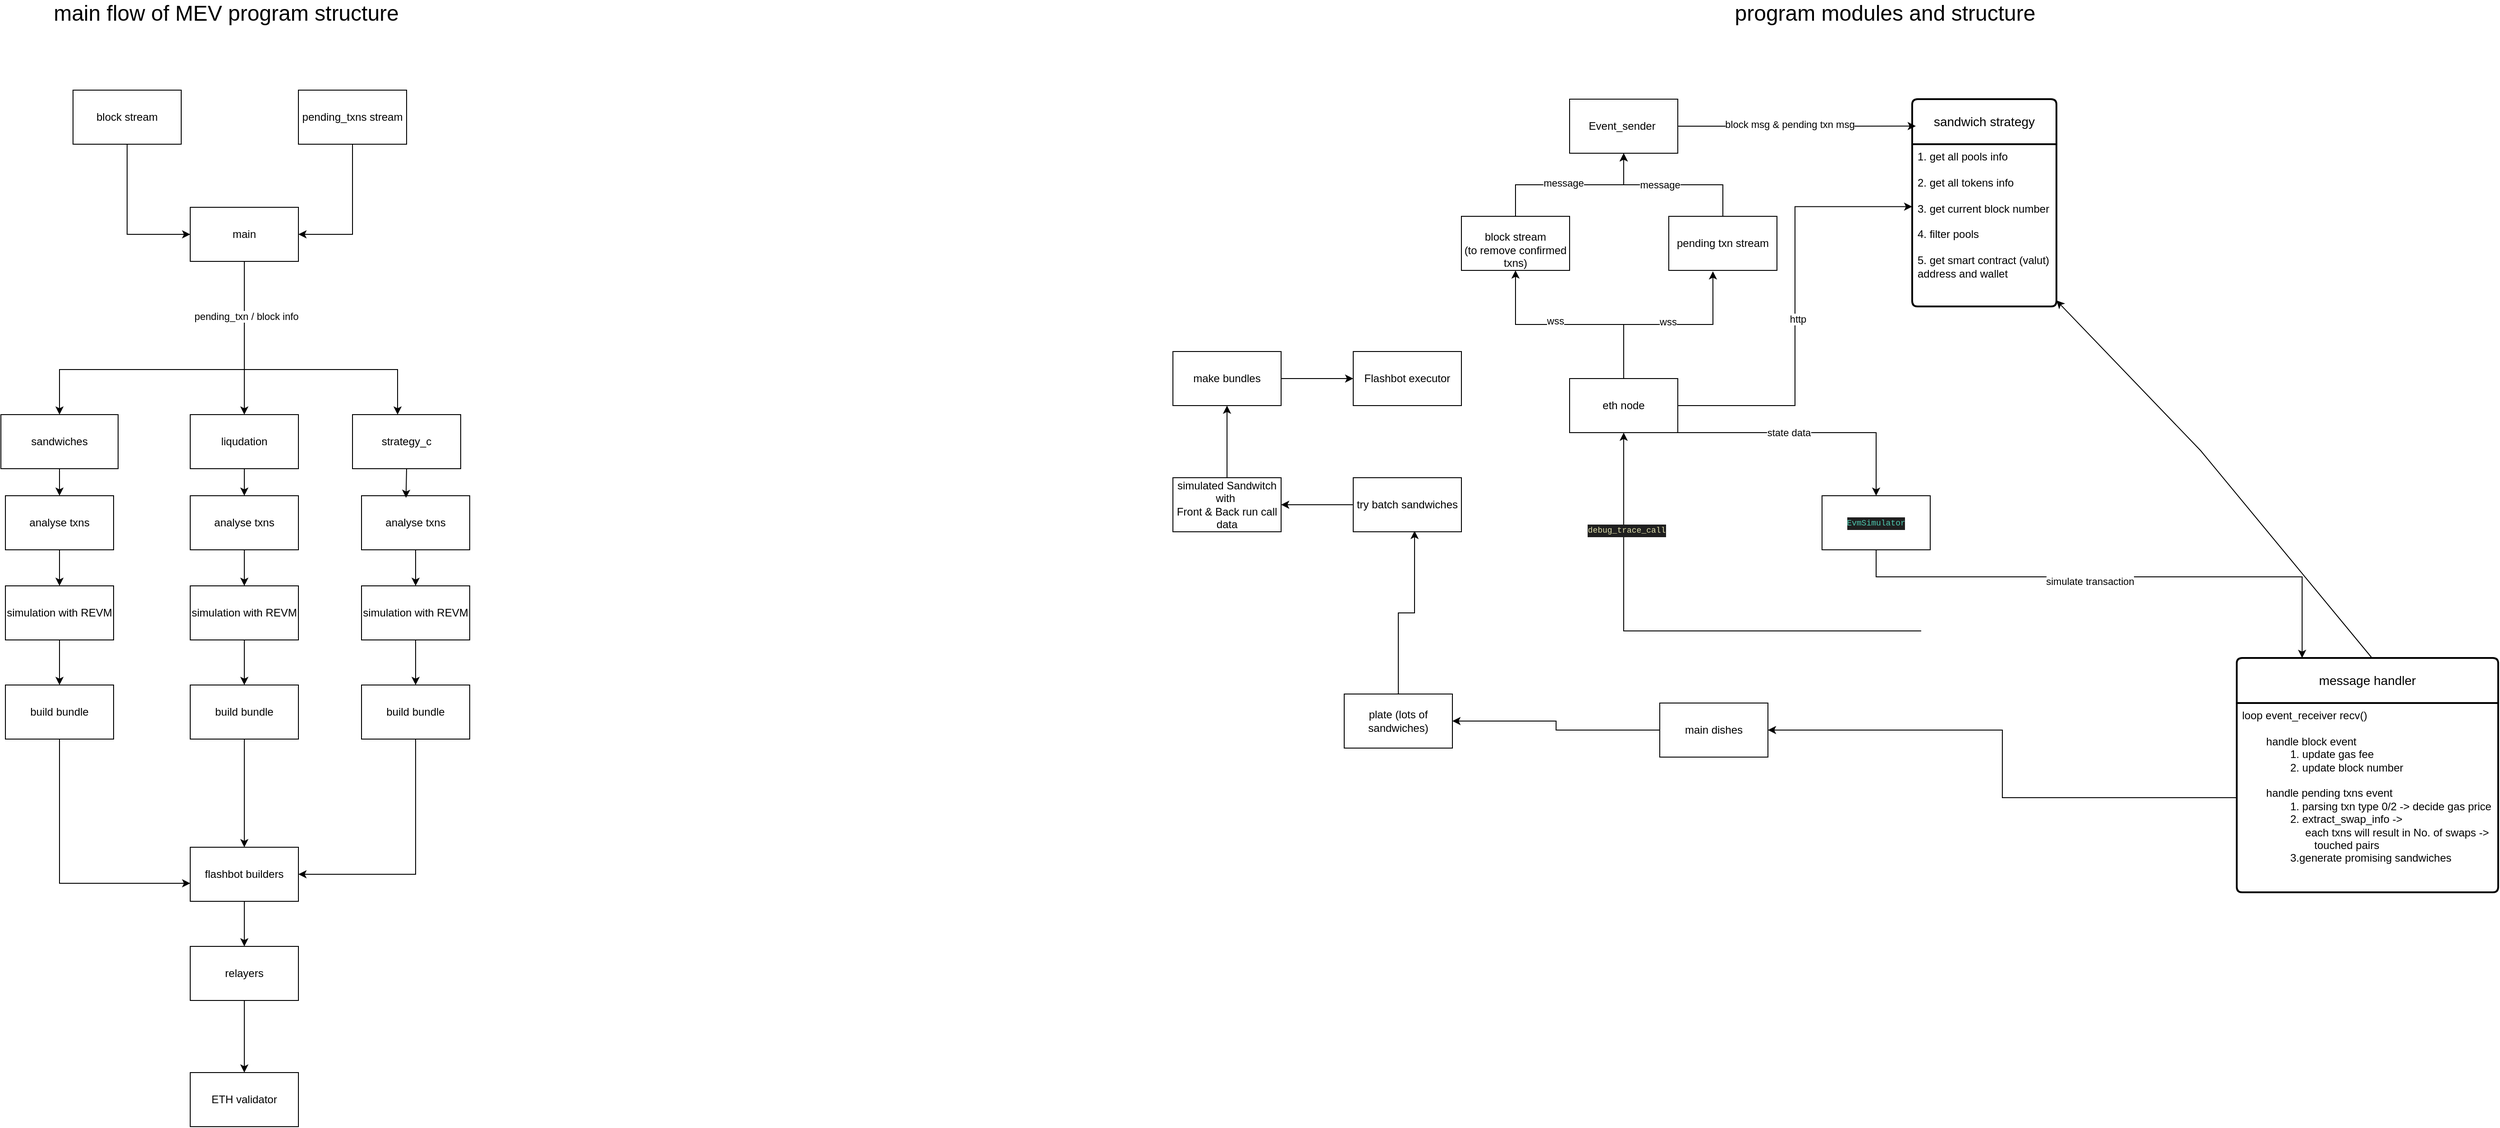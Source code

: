 <mxfile version="26.0.5">
  <diagram name="Page-1" id="zgckrhe_6N9PWMuFcXIP">
    <mxGraphModel dx="3059" dy="1893" grid="1" gridSize="10" guides="1" tooltips="1" connect="1" arrows="1" fold="1" page="1" pageScale="1" pageWidth="827" pageHeight="1169" math="0" shadow="0">
      <root>
        <mxCell id="0" />
        <mxCell id="1" parent="0" />
        <mxCell id="n855RKAs3QTDG8od7e2_-1" value="Event_sender&amp;nbsp;" style="rounded=0;whiteSpace=wrap;html=1;" parent="1" vertex="1">
          <mxGeometry x="100" y="60" width="120" height="60" as="geometry" />
        </mxCell>
        <mxCell id="n855RKAs3QTDG8od7e2_-8" style="edgeStyle=orthogonalEdgeStyle;rounded=0;orthogonalLoop=1;jettySize=auto;html=1;" parent="1" source="n855RKAs3QTDG8od7e2_-2" target="n855RKAs3QTDG8od7e2_-1" edge="1">
          <mxGeometry relative="1" as="geometry" />
        </mxCell>
        <mxCell id="n855RKAs3QTDG8od7e2_-11" value="message" style="edgeLabel;html=1;align=center;verticalAlign=middle;resizable=0;points=[];" parent="n855RKAs3QTDG8od7e2_-8" vertex="1" connectable="0">
          <mxGeometry x="0.167" relative="1" as="geometry">
            <mxPoint as="offset" />
          </mxGeometry>
        </mxCell>
        <mxCell id="n855RKAs3QTDG8od7e2_-2" value="pending txn stream" style="rounded=0;whiteSpace=wrap;html=1;" parent="1" vertex="1">
          <mxGeometry x="210" y="190" width="120" height="60" as="geometry" />
        </mxCell>
        <mxCell id="n855RKAs3QTDG8od7e2_-9" style="edgeStyle=orthogonalEdgeStyle;rounded=0;orthogonalLoop=1;jettySize=auto;html=1;" parent="1" source="n855RKAs3QTDG8od7e2_-3" target="n855RKAs3QTDG8od7e2_-1" edge="1">
          <mxGeometry relative="1" as="geometry" />
        </mxCell>
        <mxCell id="n855RKAs3QTDG8od7e2_-10" value="message" style="edgeLabel;html=1;align=center;verticalAlign=middle;resizable=0;points=[];" parent="n855RKAs3QTDG8od7e2_-9" vertex="1" connectable="0">
          <mxGeometry x="-0.074" y="2" relative="1" as="geometry">
            <mxPoint as="offset" />
          </mxGeometry>
        </mxCell>
        <mxCell id="n855RKAs3QTDG8od7e2_-3" value="&lt;br&gt;block stream&lt;div&gt;(to remove confirmed txns)&lt;/div&gt;" style="rounded=0;whiteSpace=wrap;html=1;" parent="1" vertex="1">
          <mxGeometry x="-20" y="190" width="120" height="60" as="geometry" />
        </mxCell>
        <mxCell id="n855RKAs3QTDG8od7e2_-6" style="edgeStyle=orthogonalEdgeStyle;rounded=0;orthogonalLoop=1;jettySize=auto;html=1;" parent="1" source="n855RKAs3QTDG8od7e2_-5" target="n855RKAs3QTDG8od7e2_-3" edge="1">
          <mxGeometry relative="1" as="geometry" />
        </mxCell>
        <mxCell id="n855RKAs3QTDG8od7e2_-20" value="wss" style="edgeLabel;html=1;align=center;verticalAlign=middle;resizable=0;points=[];" parent="n855RKAs3QTDG8od7e2_-6" vertex="1" connectable="0">
          <mxGeometry x="0.133" y="-4" relative="1" as="geometry">
            <mxPoint as="offset" />
          </mxGeometry>
        </mxCell>
        <mxCell id="pjb6bFIbFmet2o3GvCIe-5" value="" style="edgeStyle=orthogonalEdgeStyle;rounded=0;orthogonalLoop=1;jettySize=auto;html=1;" parent="1" source="n855RKAs3QTDG8od7e2_-5" target="pjb6bFIbFmet2o3GvCIe-4" edge="1">
          <mxGeometry relative="1" as="geometry">
            <Array as="points">
              <mxPoint x="440" y="430" />
            </Array>
          </mxGeometry>
        </mxCell>
        <mxCell id="pjb6bFIbFmet2o3GvCIe-6" value="state data" style="edgeLabel;html=1;align=center;verticalAlign=middle;resizable=0;points=[];" parent="pjb6bFIbFmet2o3GvCIe-5" vertex="1" connectable="0">
          <mxGeometry x="-0.155" relative="1" as="geometry">
            <mxPoint as="offset" />
          </mxGeometry>
        </mxCell>
        <mxCell id="n855RKAs3QTDG8od7e2_-5" value="eth node" style="rounded=0;whiteSpace=wrap;html=1;" parent="1" vertex="1">
          <mxGeometry x="100" y="370" width="120" height="60" as="geometry" />
        </mxCell>
        <mxCell id="n855RKAs3QTDG8od7e2_-7" style="edgeStyle=orthogonalEdgeStyle;rounded=0;orthogonalLoop=1;jettySize=auto;html=1;entryX=0.408;entryY=1.017;entryDx=0;entryDy=0;entryPerimeter=0;" parent="1" source="n855RKAs3QTDG8od7e2_-5" target="n855RKAs3QTDG8od7e2_-2" edge="1">
          <mxGeometry relative="1" as="geometry" />
        </mxCell>
        <mxCell id="n855RKAs3QTDG8od7e2_-21" value="wss" style="edgeLabel;html=1;align=center;verticalAlign=middle;resizable=0;points=[];" parent="n855RKAs3QTDG8od7e2_-7" vertex="1" connectable="0">
          <mxGeometry x="0.0" y="3" relative="1" as="geometry">
            <mxPoint as="offset" />
          </mxGeometry>
        </mxCell>
        <mxCell id="n855RKAs3QTDG8od7e2_-12" value="sandwich strategy" style="swimlane;childLayout=stackLayout;horizontal=1;startSize=50;horizontalStack=0;rounded=1;fontSize=14;fontStyle=0;strokeWidth=2;resizeParent=0;resizeLast=1;shadow=0;dashed=0;align=center;arcSize=4;whiteSpace=wrap;html=1;" parent="1" vertex="1">
          <mxGeometry x="480" y="60" width="160" height="230" as="geometry" />
        </mxCell>
        <mxCell id="n855RKAs3QTDG8od7e2_-13" value="1. get all pools info&lt;div&gt;&lt;br&gt;&lt;div&gt;2. get all tokens info&lt;/div&gt;&lt;div&gt;&lt;br&gt;&lt;/div&gt;&lt;div&gt;3. get current block number&lt;/div&gt;&lt;div&gt;&amp;nbsp;&lt;/div&gt;&lt;div&gt;4. filter pools&lt;/div&gt;&lt;div&gt;&lt;br&gt;&lt;/div&gt;&lt;div&gt;5. get smart contract (valut)&amp;nbsp;&lt;/div&gt;&lt;div&gt;address and wallet&lt;/div&gt;&lt;/div&gt;" style="align=left;strokeColor=none;fillColor=none;spacingLeft=4;fontSize=12;verticalAlign=top;resizable=0;rotatable=0;part=1;html=1;" parent="n855RKAs3QTDG8od7e2_-12" vertex="1">
          <mxGeometry y="50" width="160" height="180" as="geometry" />
        </mxCell>
        <mxCell id="n855RKAs3QTDG8od7e2_-18" style="edgeStyle=orthogonalEdgeStyle;rounded=0;orthogonalLoop=1;jettySize=auto;html=1;entryX=0.025;entryY=0.13;entryDx=0;entryDy=0;entryPerimeter=0;" parent="1" source="n855RKAs3QTDG8od7e2_-1" target="n855RKAs3QTDG8od7e2_-12" edge="1">
          <mxGeometry relative="1" as="geometry" />
        </mxCell>
        <mxCell id="n855RKAs3QTDG8od7e2_-19" value="block msg &amp;amp; pending txn msg" style="edgeLabel;html=1;align=center;verticalAlign=middle;resizable=0;points=[];" parent="n855RKAs3QTDG8od7e2_-18" vertex="1" connectable="0">
          <mxGeometry x="-0.046" y="2" relative="1" as="geometry">
            <mxPoint x="-2" as="offset" />
          </mxGeometry>
        </mxCell>
        <mxCell id="n855RKAs3QTDG8od7e2_-41" style="rounded=0;orthogonalLoop=1;jettySize=auto;html=1;" parent="1" source="n855RKAs3QTDG8od7e2_-39" target="n855RKAs3QTDG8od7e2_-13" edge="1">
          <mxGeometry relative="1" as="geometry">
            <Array as="points">
              <mxPoint x="990" y="680" />
              <mxPoint x="800" y="450" />
            </Array>
          </mxGeometry>
        </mxCell>
        <mxCell id="pjb6bFIbFmet2o3GvCIe-1" style="edgeStyle=orthogonalEdgeStyle;rounded=0;orthogonalLoop=1;jettySize=auto;html=1;entryX=0.5;entryY=1;entryDx=0;entryDy=0;" parent="1" target="n855RKAs3QTDG8od7e2_-5" edge="1">
          <mxGeometry relative="1" as="geometry">
            <mxPoint x="490" y="650" as="sourcePoint" />
            <Array as="points">
              <mxPoint x="160" y="650" />
            </Array>
          </mxGeometry>
        </mxCell>
        <mxCell id="pjb6bFIbFmet2o3GvCIe-2" value="&lt;div style=&quot;color: rgb(204, 204, 204); background-color: rgb(31, 31, 31); font-family: Menlo, Monaco, &amp;quot;Courier New&amp;quot;, monospace; font-size: 9px; line-height: 14px; white-space-collapse: preserve;&quot;&gt;&lt;span style=&quot;color: #dcdcaa;&quot;&gt;debug_trace_call&lt;/span&gt;&lt;/div&gt;" style="edgeLabel;html=1;align=center;verticalAlign=middle;resizable=0;points=[];" parent="pjb6bFIbFmet2o3GvCIe-1" vertex="1" connectable="0">
          <mxGeometry x="0.61" y="-2" relative="1" as="geometry">
            <mxPoint x="1" as="offset" />
          </mxGeometry>
        </mxCell>
        <mxCell id="n855RKAs3QTDG8od7e2_-39" value="message handler" style="swimlane;childLayout=stackLayout;horizontal=1;startSize=50;horizontalStack=0;rounded=1;fontSize=14;fontStyle=0;strokeWidth=2;resizeParent=0;resizeLast=1;shadow=0;dashed=0;align=center;arcSize=4;whiteSpace=wrap;html=1;" parent="1" vertex="1">
          <mxGeometry x="840" y="680" width="290" height="260" as="geometry" />
        </mxCell>
        <mxCell id="n855RKAs3QTDG8od7e2_-40" value="loop event_receiver recv()&lt;div&gt;&lt;span style=&quot;white-space: pre;&quot;&gt;&#x9;&lt;/span&gt;&lt;br&gt;&lt;/div&gt;&lt;div&gt;&lt;span style=&quot;white-space: pre;&quot;&gt;&#x9;&lt;/span&gt;handle block event&lt;br&gt;&lt;/div&gt;&lt;div&gt;&lt;span style=&quot;white-space: pre;&quot;&gt;&#x9;&lt;/span&gt;&lt;span style=&quot;white-space: pre;&quot;&gt;&#x9;&lt;/span&gt;1. update gas fee&lt;br&gt;&lt;/div&gt;&lt;div&gt;&lt;span style=&quot;white-space: pre;&quot;&gt;&#x9;&lt;/span&gt;&lt;span style=&quot;white-space: pre;&quot;&gt;&#x9;&lt;/span&gt;2. update block number&lt;br&gt;&lt;/div&gt;&lt;div&gt;&lt;br&gt;&lt;/div&gt;&lt;div&gt;&lt;span style=&quot;white-space: pre;&quot;&gt;&#x9;&lt;/span&gt;handle pending txns event&lt;br&gt;&lt;/div&gt;&lt;div&gt;&lt;span style=&quot;white-space: pre;&quot;&gt;&#x9;&lt;/span&gt;&lt;span style=&quot;white-space: pre;&quot;&gt;&#x9;&lt;/span&gt;1. parsing txn type 0/2 -&amp;gt; decide gas price&amp;nbsp;&lt;/div&gt;&lt;div&gt;&lt;span style=&quot;white-space: pre;&quot;&gt;&#x9;&lt;/span&gt;&lt;span style=&quot;white-space: pre;&quot;&gt;&#x9;&lt;/span&gt;2. extract_swap_info -&amp;gt;&lt;br&gt;&lt;span style=&quot;white-space: pre;&quot;&gt;&#x9;&lt;/span&gt;&lt;span style=&quot;white-space: pre;&quot;&gt;&#x9;&lt;/span&gt;&amp;nbsp; &amp;nbsp; &amp;nbsp;each txns will result in No. of swaps -&amp;gt;&lt;br&gt;&lt;span style=&quot;white-space: pre;&quot;&gt;&#x9;&lt;/span&gt;&lt;span style=&quot;white-space: pre;&quot;&gt;&#x9;&lt;/span&gt;&lt;span style=&quot;white-space: pre;&quot;&gt;&#x9;&lt;/span&gt;touched pairs&lt;br&gt;&lt;/div&gt;&lt;div&gt;&lt;span style=&quot;white-space: pre;&quot;&gt;&#x9;&lt;/span&gt;&lt;span style=&quot;white-space: pre;&quot;&gt;&#x9;&lt;/span&gt;3.generate promising sandwiches&lt;br&gt;&lt;/div&gt;" style="align=left;strokeColor=none;fillColor=none;spacingLeft=4;fontSize=12;verticalAlign=top;resizable=0;rotatable=0;part=1;html=1;" parent="n855RKAs3QTDG8od7e2_-39" vertex="1">
          <mxGeometry y="50" width="290" height="210" as="geometry" />
        </mxCell>
        <mxCell id="n855RKAs3QTDG8od7e2_-46" style="edgeStyle=orthogonalEdgeStyle;rounded=0;orthogonalLoop=1;jettySize=auto;html=1;entryX=1;entryY=0.5;entryDx=0;entryDy=0;" parent="1" source="n855RKAs3QTDG8od7e2_-43" target="n855RKAs3QTDG8od7e2_-44" edge="1">
          <mxGeometry relative="1" as="geometry" />
        </mxCell>
        <mxCell id="n855RKAs3QTDG8od7e2_-43" value="main dishes" style="rounded=0;whiteSpace=wrap;html=1;" parent="1" vertex="1">
          <mxGeometry x="200" y="730" width="120" height="60" as="geometry" />
        </mxCell>
        <mxCell id="n855RKAs3QTDG8od7e2_-44" value="plate (lots of sandwiches)" style="rounded=0;whiteSpace=wrap;html=1;" parent="1" vertex="1">
          <mxGeometry x="-150" y="720" width="120" height="60" as="geometry" />
        </mxCell>
        <mxCell id="n855RKAs3QTDG8od7e2_-45" style="edgeStyle=orthogonalEdgeStyle;rounded=0;orthogonalLoop=1;jettySize=auto;html=1;" parent="1" source="n855RKAs3QTDG8od7e2_-40" target="n855RKAs3QTDG8od7e2_-43" edge="1">
          <mxGeometry relative="1" as="geometry" />
        </mxCell>
        <mxCell id="n855RKAs3QTDG8od7e2_-51" value="" style="edgeStyle=orthogonalEdgeStyle;rounded=0;orthogonalLoop=1;jettySize=auto;html=1;" parent="1" source="n855RKAs3QTDG8od7e2_-47" target="n855RKAs3QTDG8od7e2_-50" edge="1">
          <mxGeometry relative="1" as="geometry" />
        </mxCell>
        <mxCell id="n855RKAs3QTDG8od7e2_-47" value="try batch sandwiches" style="rounded=0;whiteSpace=wrap;html=1;" parent="1" vertex="1">
          <mxGeometry x="-140" y="480" width="120" height="60" as="geometry" />
        </mxCell>
        <mxCell id="n855RKAs3QTDG8od7e2_-48" style="edgeStyle=orthogonalEdgeStyle;rounded=0;orthogonalLoop=1;jettySize=auto;html=1;entryX=0.567;entryY=0.983;entryDx=0;entryDy=0;entryPerimeter=0;" parent="1" source="n855RKAs3QTDG8od7e2_-44" target="n855RKAs3QTDG8od7e2_-47" edge="1">
          <mxGeometry relative="1" as="geometry" />
        </mxCell>
        <mxCell id="n855RKAs3QTDG8od7e2_-53" value="" style="edgeStyle=orthogonalEdgeStyle;rounded=0;orthogonalLoop=1;jettySize=auto;html=1;" parent="1" source="n855RKAs3QTDG8od7e2_-50" target="n855RKAs3QTDG8od7e2_-52" edge="1">
          <mxGeometry relative="1" as="geometry" />
        </mxCell>
        <mxCell id="n855RKAs3QTDG8od7e2_-50" value="simulated Sandwitch&lt;div&gt;with&amp;nbsp;&lt;/div&gt;&lt;div&gt;Front &amp;amp; Back run call data&lt;/div&gt;" style="whiteSpace=wrap;html=1;rounded=0;" parent="1" vertex="1">
          <mxGeometry x="-340" y="480" width="120" height="60" as="geometry" />
        </mxCell>
        <mxCell id="n855RKAs3QTDG8od7e2_-55" value="" style="edgeStyle=orthogonalEdgeStyle;rounded=0;orthogonalLoop=1;jettySize=auto;html=1;" parent="1" source="n855RKAs3QTDG8od7e2_-52" target="n855RKAs3QTDG8od7e2_-54" edge="1">
          <mxGeometry relative="1" as="geometry" />
        </mxCell>
        <mxCell id="n855RKAs3QTDG8od7e2_-52" value="make bundles" style="whiteSpace=wrap;html=1;rounded=0;" parent="1" vertex="1">
          <mxGeometry x="-340" y="340" width="120" height="60" as="geometry" />
        </mxCell>
        <mxCell id="n855RKAs3QTDG8od7e2_-54" value="Flashbot executor" style="whiteSpace=wrap;html=1;rounded=0;" parent="1" vertex="1">
          <mxGeometry x="-140" y="340" width="120" height="60" as="geometry" />
        </mxCell>
        <mxCell id="XTHhTMcUDwwYFkBCdSp1-2" style="edgeStyle=orthogonalEdgeStyle;rounded=0;orthogonalLoop=1;jettySize=auto;html=1;entryX=0;entryY=0.385;entryDx=0;entryDy=0;entryPerimeter=0;" parent="1" source="n855RKAs3QTDG8od7e2_-5" target="n855RKAs3QTDG8od7e2_-13" edge="1">
          <mxGeometry relative="1" as="geometry" />
        </mxCell>
        <mxCell id="XTHhTMcUDwwYFkBCdSp1-3" value="http" style="edgeLabel;html=1;align=center;verticalAlign=middle;resizable=0;points=[];" parent="XTHhTMcUDwwYFkBCdSp1-2" vertex="1" connectable="0">
          <mxGeometry x="-0.058" y="-3" relative="1" as="geometry">
            <mxPoint as="offset" />
          </mxGeometry>
        </mxCell>
        <mxCell id="pjb6bFIbFmet2o3GvCIe-7" style="edgeStyle=orthogonalEdgeStyle;rounded=0;orthogonalLoop=1;jettySize=auto;html=1;entryX=0.25;entryY=0;entryDx=0;entryDy=0;" parent="1" source="pjb6bFIbFmet2o3GvCIe-4" target="n855RKAs3QTDG8od7e2_-39" edge="1">
          <mxGeometry relative="1" as="geometry">
            <Array as="points">
              <mxPoint x="440" y="590" />
              <mxPoint x="913" y="590" />
            </Array>
          </mxGeometry>
        </mxCell>
        <mxCell id="pjb6bFIbFmet2o3GvCIe-8" value="simulate transaction" style="edgeLabel;html=1;align=center;verticalAlign=middle;resizable=0;points=[];" parent="pjb6bFIbFmet2o3GvCIe-7" vertex="1" connectable="0">
          <mxGeometry x="-0.101" y="-5" relative="1" as="geometry">
            <mxPoint as="offset" />
          </mxGeometry>
        </mxCell>
        <mxCell id="pjb6bFIbFmet2o3GvCIe-4" value="&lt;div style=&quot;color: rgb(204, 204, 204); background-color: rgb(31, 31, 31); font-family: Menlo, Monaco, &amp;quot;Courier New&amp;quot;, monospace; font-size: 9px; line-height: 14px; white-space: pre;&quot;&gt;&lt;span style=&quot;color: #4ec9b0;&quot;&gt;EvmSimulator&lt;/span&gt;&lt;/div&gt;" style="rounded=0;whiteSpace=wrap;html=1;" parent="1" vertex="1">
          <mxGeometry x="380" y="500" width="120" height="60" as="geometry" />
        </mxCell>
        <mxCell id="XrN3ZlYORd_J-IJ9S5LN-9" style="edgeStyle=orthogonalEdgeStyle;rounded=0;orthogonalLoop=1;jettySize=auto;html=1;entryX=0.5;entryY=0;entryDx=0;entryDy=0;" edge="1" parent="1" source="XrN3ZlYORd_J-IJ9S5LN-1" target="XrN3ZlYORd_J-IJ9S5LN-10">
          <mxGeometry relative="1" as="geometry">
            <mxPoint x="-1370" y="350" as="targetPoint" />
            <Array as="points">
              <mxPoint x="-1370" y="360" />
              <mxPoint x="-1575" y="360" />
            </Array>
          </mxGeometry>
        </mxCell>
        <mxCell id="XrN3ZlYORd_J-IJ9S5LN-12" style="edgeStyle=orthogonalEdgeStyle;rounded=0;orthogonalLoop=1;jettySize=auto;html=1;entryX=0.5;entryY=0;entryDx=0;entryDy=0;" edge="1" parent="1" source="XrN3ZlYORd_J-IJ9S5LN-1" target="XrN3ZlYORd_J-IJ9S5LN-11">
          <mxGeometry relative="1" as="geometry">
            <Array as="points">
              <mxPoint x="-1370" y="380" />
              <mxPoint x="-1370" y="380" />
            </Array>
          </mxGeometry>
        </mxCell>
        <mxCell id="XrN3ZlYORd_J-IJ9S5LN-16" style="edgeStyle=orthogonalEdgeStyle;rounded=0;orthogonalLoop=1;jettySize=auto;html=1;" edge="1" parent="1" target="XrN3ZlYORd_J-IJ9S5LN-14">
          <mxGeometry relative="1" as="geometry">
            <mxPoint x="-1370" y="240" as="sourcePoint" />
            <Array as="points">
              <mxPoint x="-1370" y="360" />
              <mxPoint x="-1200" y="360" />
            </Array>
          </mxGeometry>
        </mxCell>
        <mxCell id="XrN3ZlYORd_J-IJ9S5LN-17" value="pending_txn / block info" style="edgeLabel;html=1;align=center;verticalAlign=middle;resizable=0;points=[];" vertex="1" connectable="0" parent="XrN3ZlYORd_J-IJ9S5LN-16">
          <mxGeometry x="-0.641" y="2" relative="1" as="geometry">
            <mxPoint as="offset" />
          </mxGeometry>
        </mxCell>
        <mxCell id="XrN3ZlYORd_J-IJ9S5LN-1" value="main" style="rounded=0;whiteSpace=wrap;html=1;" vertex="1" parent="1">
          <mxGeometry x="-1430" y="180" width="120" height="60" as="geometry" />
        </mxCell>
        <mxCell id="XrN3ZlYORd_J-IJ9S5LN-2" value="&lt;font style=&quot;font-size: 24px;&quot;&gt;main flow of MEV program structure&lt;/font&gt;" style="text;html=1;align=center;verticalAlign=middle;whiteSpace=wrap;rounded=0;" vertex="1" parent="1">
          <mxGeometry x="-1620" y="-50" width="460" height="30" as="geometry" />
        </mxCell>
        <mxCell id="XrN3ZlYORd_J-IJ9S5LN-3" value="&lt;font style=&quot;font-size: 24px;&quot;&gt;program modules and structure&lt;/font&gt;" style="text;html=1;align=center;verticalAlign=middle;whiteSpace=wrap;rounded=0;" vertex="1" parent="1">
          <mxGeometry x="250" y="-50" width="400" height="30" as="geometry" />
        </mxCell>
        <mxCell id="XrN3ZlYORd_J-IJ9S5LN-5" style="edgeStyle=orthogonalEdgeStyle;rounded=0;orthogonalLoop=1;jettySize=auto;html=1;entryX=0;entryY=0.5;entryDx=0;entryDy=0;" edge="1" parent="1" source="XrN3ZlYORd_J-IJ9S5LN-4" target="XrN3ZlYORd_J-IJ9S5LN-1">
          <mxGeometry relative="1" as="geometry">
            <Array as="points">
              <mxPoint x="-1500" y="210" />
            </Array>
          </mxGeometry>
        </mxCell>
        <mxCell id="XrN3ZlYORd_J-IJ9S5LN-4" value="block stream" style="rounded=0;whiteSpace=wrap;html=1;" vertex="1" parent="1">
          <mxGeometry x="-1560" y="50" width="120" height="60" as="geometry" />
        </mxCell>
        <mxCell id="XrN3ZlYORd_J-IJ9S5LN-8" style="edgeStyle=orthogonalEdgeStyle;rounded=0;orthogonalLoop=1;jettySize=auto;html=1;entryX=1;entryY=0.5;entryDx=0;entryDy=0;" edge="1" parent="1" source="XrN3ZlYORd_J-IJ9S5LN-7" target="XrN3ZlYORd_J-IJ9S5LN-1">
          <mxGeometry relative="1" as="geometry" />
        </mxCell>
        <mxCell id="XrN3ZlYORd_J-IJ9S5LN-7" value="pending_txns stream" style="rounded=0;whiteSpace=wrap;html=1;" vertex="1" parent="1">
          <mxGeometry x="-1310" y="50" width="120" height="60" as="geometry" />
        </mxCell>
        <mxCell id="XrN3ZlYORd_J-IJ9S5LN-18" style="edgeStyle=orthogonalEdgeStyle;rounded=0;orthogonalLoop=1;jettySize=auto;html=1;" edge="1" parent="1" source="XrN3ZlYORd_J-IJ9S5LN-10" target="XrN3ZlYORd_J-IJ9S5LN-19">
          <mxGeometry relative="1" as="geometry">
            <mxPoint x="-1575" y="530" as="targetPoint" />
          </mxGeometry>
        </mxCell>
        <mxCell id="XrN3ZlYORd_J-IJ9S5LN-10" value="sandwiches" style="rounded=0;whiteSpace=wrap;html=1;" vertex="1" parent="1">
          <mxGeometry x="-1640" y="410" width="130" height="60" as="geometry" />
        </mxCell>
        <mxCell id="XrN3ZlYORd_J-IJ9S5LN-41" style="edgeStyle=orthogonalEdgeStyle;rounded=0;orthogonalLoop=1;jettySize=auto;html=1;exitX=0.5;exitY=1;exitDx=0;exitDy=0;entryX=0.5;entryY=0;entryDx=0;entryDy=0;" edge="1" parent="1" source="XrN3ZlYORd_J-IJ9S5LN-11" target="XrN3ZlYORd_J-IJ9S5LN-32">
          <mxGeometry relative="1" as="geometry" />
        </mxCell>
        <mxCell id="XrN3ZlYORd_J-IJ9S5LN-11" value="liqudation" style="rounded=0;whiteSpace=wrap;html=1;" vertex="1" parent="1">
          <mxGeometry x="-1430" y="410" width="120" height="60" as="geometry" />
        </mxCell>
        <mxCell id="XrN3ZlYORd_J-IJ9S5LN-14" value="strategy_c" style="rounded=0;whiteSpace=wrap;html=1;" vertex="1" parent="1">
          <mxGeometry x="-1250" y="410" width="120" height="60" as="geometry" />
        </mxCell>
        <mxCell id="XrN3ZlYORd_J-IJ9S5LN-21" value="" style="edgeStyle=orthogonalEdgeStyle;rounded=0;orthogonalLoop=1;jettySize=auto;html=1;" edge="1" parent="1" source="XrN3ZlYORd_J-IJ9S5LN-19" target="XrN3ZlYORd_J-IJ9S5LN-20">
          <mxGeometry relative="1" as="geometry" />
        </mxCell>
        <mxCell id="XrN3ZlYORd_J-IJ9S5LN-19" value="analyse txns" style="rounded=0;whiteSpace=wrap;html=1;" vertex="1" parent="1">
          <mxGeometry x="-1635" y="500" width="120" height="60" as="geometry" />
        </mxCell>
        <mxCell id="XrN3ZlYORd_J-IJ9S5LN-24" value="" style="edgeStyle=orthogonalEdgeStyle;rounded=0;orthogonalLoop=1;jettySize=auto;html=1;" edge="1" parent="1" source="XrN3ZlYORd_J-IJ9S5LN-20" target="XrN3ZlYORd_J-IJ9S5LN-23">
          <mxGeometry relative="1" as="geometry" />
        </mxCell>
        <mxCell id="XrN3ZlYORd_J-IJ9S5LN-20" value="simulation with REVM" style="rounded=0;whiteSpace=wrap;html=1;" vertex="1" parent="1">
          <mxGeometry x="-1635" y="600" width="120" height="60" as="geometry" />
        </mxCell>
        <mxCell id="XrN3ZlYORd_J-IJ9S5LN-43" style="edgeStyle=orthogonalEdgeStyle;rounded=0;orthogonalLoop=1;jettySize=auto;html=1;" edge="1" parent="1" source="XrN3ZlYORd_J-IJ9S5LN-23" target="XrN3ZlYORd_J-IJ9S5LN-44">
          <mxGeometry relative="1" as="geometry">
            <mxPoint x="-1440" y="920" as="targetPoint" />
            <Array as="points">
              <mxPoint x="-1575" y="930" />
            </Array>
          </mxGeometry>
        </mxCell>
        <mxCell id="XrN3ZlYORd_J-IJ9S5LN-23" value="build bundle" style="whiteSpace=wrap;html=1;rounded=0;" vertex="1" parent="1">
          <mxGeometry x="-1635" y="710" width="120" height="60" as="geometry" />
        </mxCell>
        <mxCell id="XrN3ZlYORd_J-IJ9S5LN-31" value="" style="edgeStyle=orthogonalEdgeStyle;rounded=0;orthogonalLoop=1;jettySize=auto;html=1;" edge="1" parent="1" source="XrN3ZlYORd_J-IJ9S5LN-32" target="XrN3ZlYORd_J-IJ9S5LN-34">
          <mxGeometry relative="1" as="geometry" />
        </mxCell>
        <mxCell id="XrN3ZlYORd_J-IJ9S5LN-32" value="analyse txns" style="rounded=0;whiteSpace=wrap;html=1;" vertex="1" parent="1">
          <mxGeometry x="-1430" y="500" width="120" height="60" as="geometry" />
        </mxCell>
        <mxCell id="XrN3ZlYORd_J-IJ9S5LN-33" value="" style="edgeStyle=orthogonalEdgeStyle;rounded=0;orthogonalLoop=1;jettySize=auto;html=1;" edge="1" parent="1" source="XrN3ZlYORd_J-IJ9S5LN-34" target="XrN3ZlYORd_J-IJ9S5LN-35">
          <mxGeometry relative="1" as="geometry" />
        </mxCell>
        <mxCell id="XrN3ZlYORd_J-IJ9S5LN-34" value="simulation with REVM" style="rounded=0;whiteSpace=wrap;html=1;" vertex="1" parent="1">
          <mxGeometry x="-1430" y="600" width="120" height="60" as="geometry" />
        </mxCell>
        <mxCell id="XrN3ZlYORd_J-IJ9S5LN-45" style="edgeStyle=orthogonalEdgeStyle;rounded=0;orthogonalLoop=1;jettySize=auto;html=1;" edge="1" parent="1" source="XrN3ZlYORd_J-IJ9S5LN-35" target="XrN3ZlYORd_J-IJ9S5LN-44">
          <mxGeometry relative="1" as="geometry" />
        </mxCell>
        <mxCell id="XrN3ZlYORd_J-IJ9S5LN-35" value="build bundle" style="whiteSpace=wrap;html=1;rounded=0;" vertex="1" parent="1">
          <mxGeometry x="-1430" y="710" width="120" height="60" as="geometry" />
        </mxCell>
        <mxCell id="XrN3ZlYORd_J-IJ9S5LN-36" value="" style="edgeStyle=orthogonalEdgeStyle;rounded=0;orthogonalLoop=1;jettySize=auto;html=1;" edge="1" parent="1" source="XrN3ZlYORd_J-IJ9S5LN-37" target="XrN3ZlYORd_J-IJ9S5LN-39">
          <mxGeometry relative="1" as="geometry" />
        </mxCell>
        <mxCell id="XrN3ZlYORd_J-IJ9S5LN-37" value="analyse txns" style="rounded=0;whiteSpace=wrap;html=1;" vertex="1" parent="1">
          <mxGeometry x="-1240" y="500" width="120" height="60" as="geometry" />
        </mxCell>
        <mxCell id="XrN3ZlYORd_J-IJ9S5LN-38" value="" style="edgeStyle=orthogonalEdgeStyle;rounded=0;orthogonalLoop=1;jettySize=auto;html=1;" edge="1" parent="1" source="XrN3ZlYORd_J-IJ9S5LN-39" target="XrN3ZlYORd_J-IJ9S5LN-40">
          <mxGeometry relative="1" as="geometry" />
        </mxCell>
        <mxCell id="XrN3ZlYORd_J-IJ9S5LN-39" value="simulation with REVM" style="rounded=0;whiteSpace=wrap;html=1;" vertex="1" parent="1">
          <mxGeometry x="-1240" y="600" width="120" height="60" as="geometry" />
        </mxCell>
        <mxCell id="XrN3ZlYORd_J-IJ9S5LN-46" style="edgeStyle=orthogonalEdgeStyle;rounded=0;orthogonalLoop=1;jettySize=auto;html=1;entryX=1;entryY=0.5;entryDx=0;entryDy=0;" edge="1" parent="1" source="XrN3ZlYORd_J-IJ9S5LN-40" target="XrN3ZlYORd_J-IJ9S5LN-44">
          <mxGeometry relative="1" as="geometry">
            <mxPoint x="-1180" y="920" as="targetPoint" />
            <Array as="points">
              <mxPoint x="-1180" y="920" />
            </Array>
          </mxGeometry>
        </mxCell>
        <mxCell id="XrN3ZlYORd_J-IJ9S5LN-40" value="build bundle" style="whiteSpace=wrap;html=1;rounded=0;" vertex="1" parent="1">
          <mxGeometry x="-1240" y="710" width="120" height="60" as="geometry" />
        </mxCell>
        <mxCell id="XrN3ZlYORd_J-IJ9S5LN-42" style="edgeStyle=orthogonalEdgeStyle;rounded=0;orthogonalLoop=1;jettySize=auto;html=1;exitX=0.5;exitY=1;exitDx=0;exitDy=0;entryX=0.411;entryY=0.039;entryDx=0;entryDy=0;entryPerimeter=0;" edge="1" parent="1" source="XrN3ZlYORd_J-IJ9S5LN-14" target="XrN3ZlYORd_J-IJ9S5LN-37">
          <mxGeometry relative="1" as="geometry" />
        </mxCell>
        <mxCell id="XrN3ZlYORd_J-IJ9S5LN-51" style="edgeStyle=orthogonalEdgeStyle;rounded=0;orthogonalLoop=1;jettySize=auto;html=1;" edge="1" parent="1" source="XrN3ZlYORd_J-IJ9S5LN-44" target="XrN3ZlYORd_J-IJ9S5LN-52">
          <mxGeometry relative="1" as="geometry">
            <mxPoint x="-1370.0" y="1030.0" as="targetPoint" />
          </mxGeometry>
        </mxCell>
        <mxCell id="XrN3ZlYORd_J-IJ9S5LN-44" value="flashbot builders" style="rounded=0;whiteSpace=wrap;html=1;" vertex="1" parent="1">
          <mxGeometry x="-1430" y="890" width="120" height="60" as="geometry" />
        </mxCell>
        <mxCell id="XrN3ZlYORd_J-IJ9S5LN-54" value="" style="edgeStyle=orthogonalEdgeStyle;rounded=0;orthogonalLoop=1;jettySize=auto;html=1;" edge="1" parent="1" source="XrN3ZlYORd_J-IJ9S5LN-52" target="XrN3ZlYORd_J-IJ9S5LN-53">
          <mxGeometry relative="1" as="geometry" />
        </mxCell>
        <mxCell id="XrN3ZlYORd_J-IJ9S5LN-52" value="relayers" style="rounded=0;whiteSpace=wrap;html=1;" vertex="1" parent="1">
          <mxGeometry x="-1430.0" y="1000.0" width="120" height="60" as="geometry" />
        </mxCell>
        <mxCell id="XrN3ZlYORd_J-IJ9S5LN-53" value="ETH validator" style="rounded=0;whiteSpace=wrap;html=1;" vertex="1" parent="1">
          <mxGeometry x="-1430.0" y="1140.0" width="120" height="60" as="geometry" />
        </mxCell>
      </root>
    </mxGraphModel>
  </diagram>
</mxfile>
